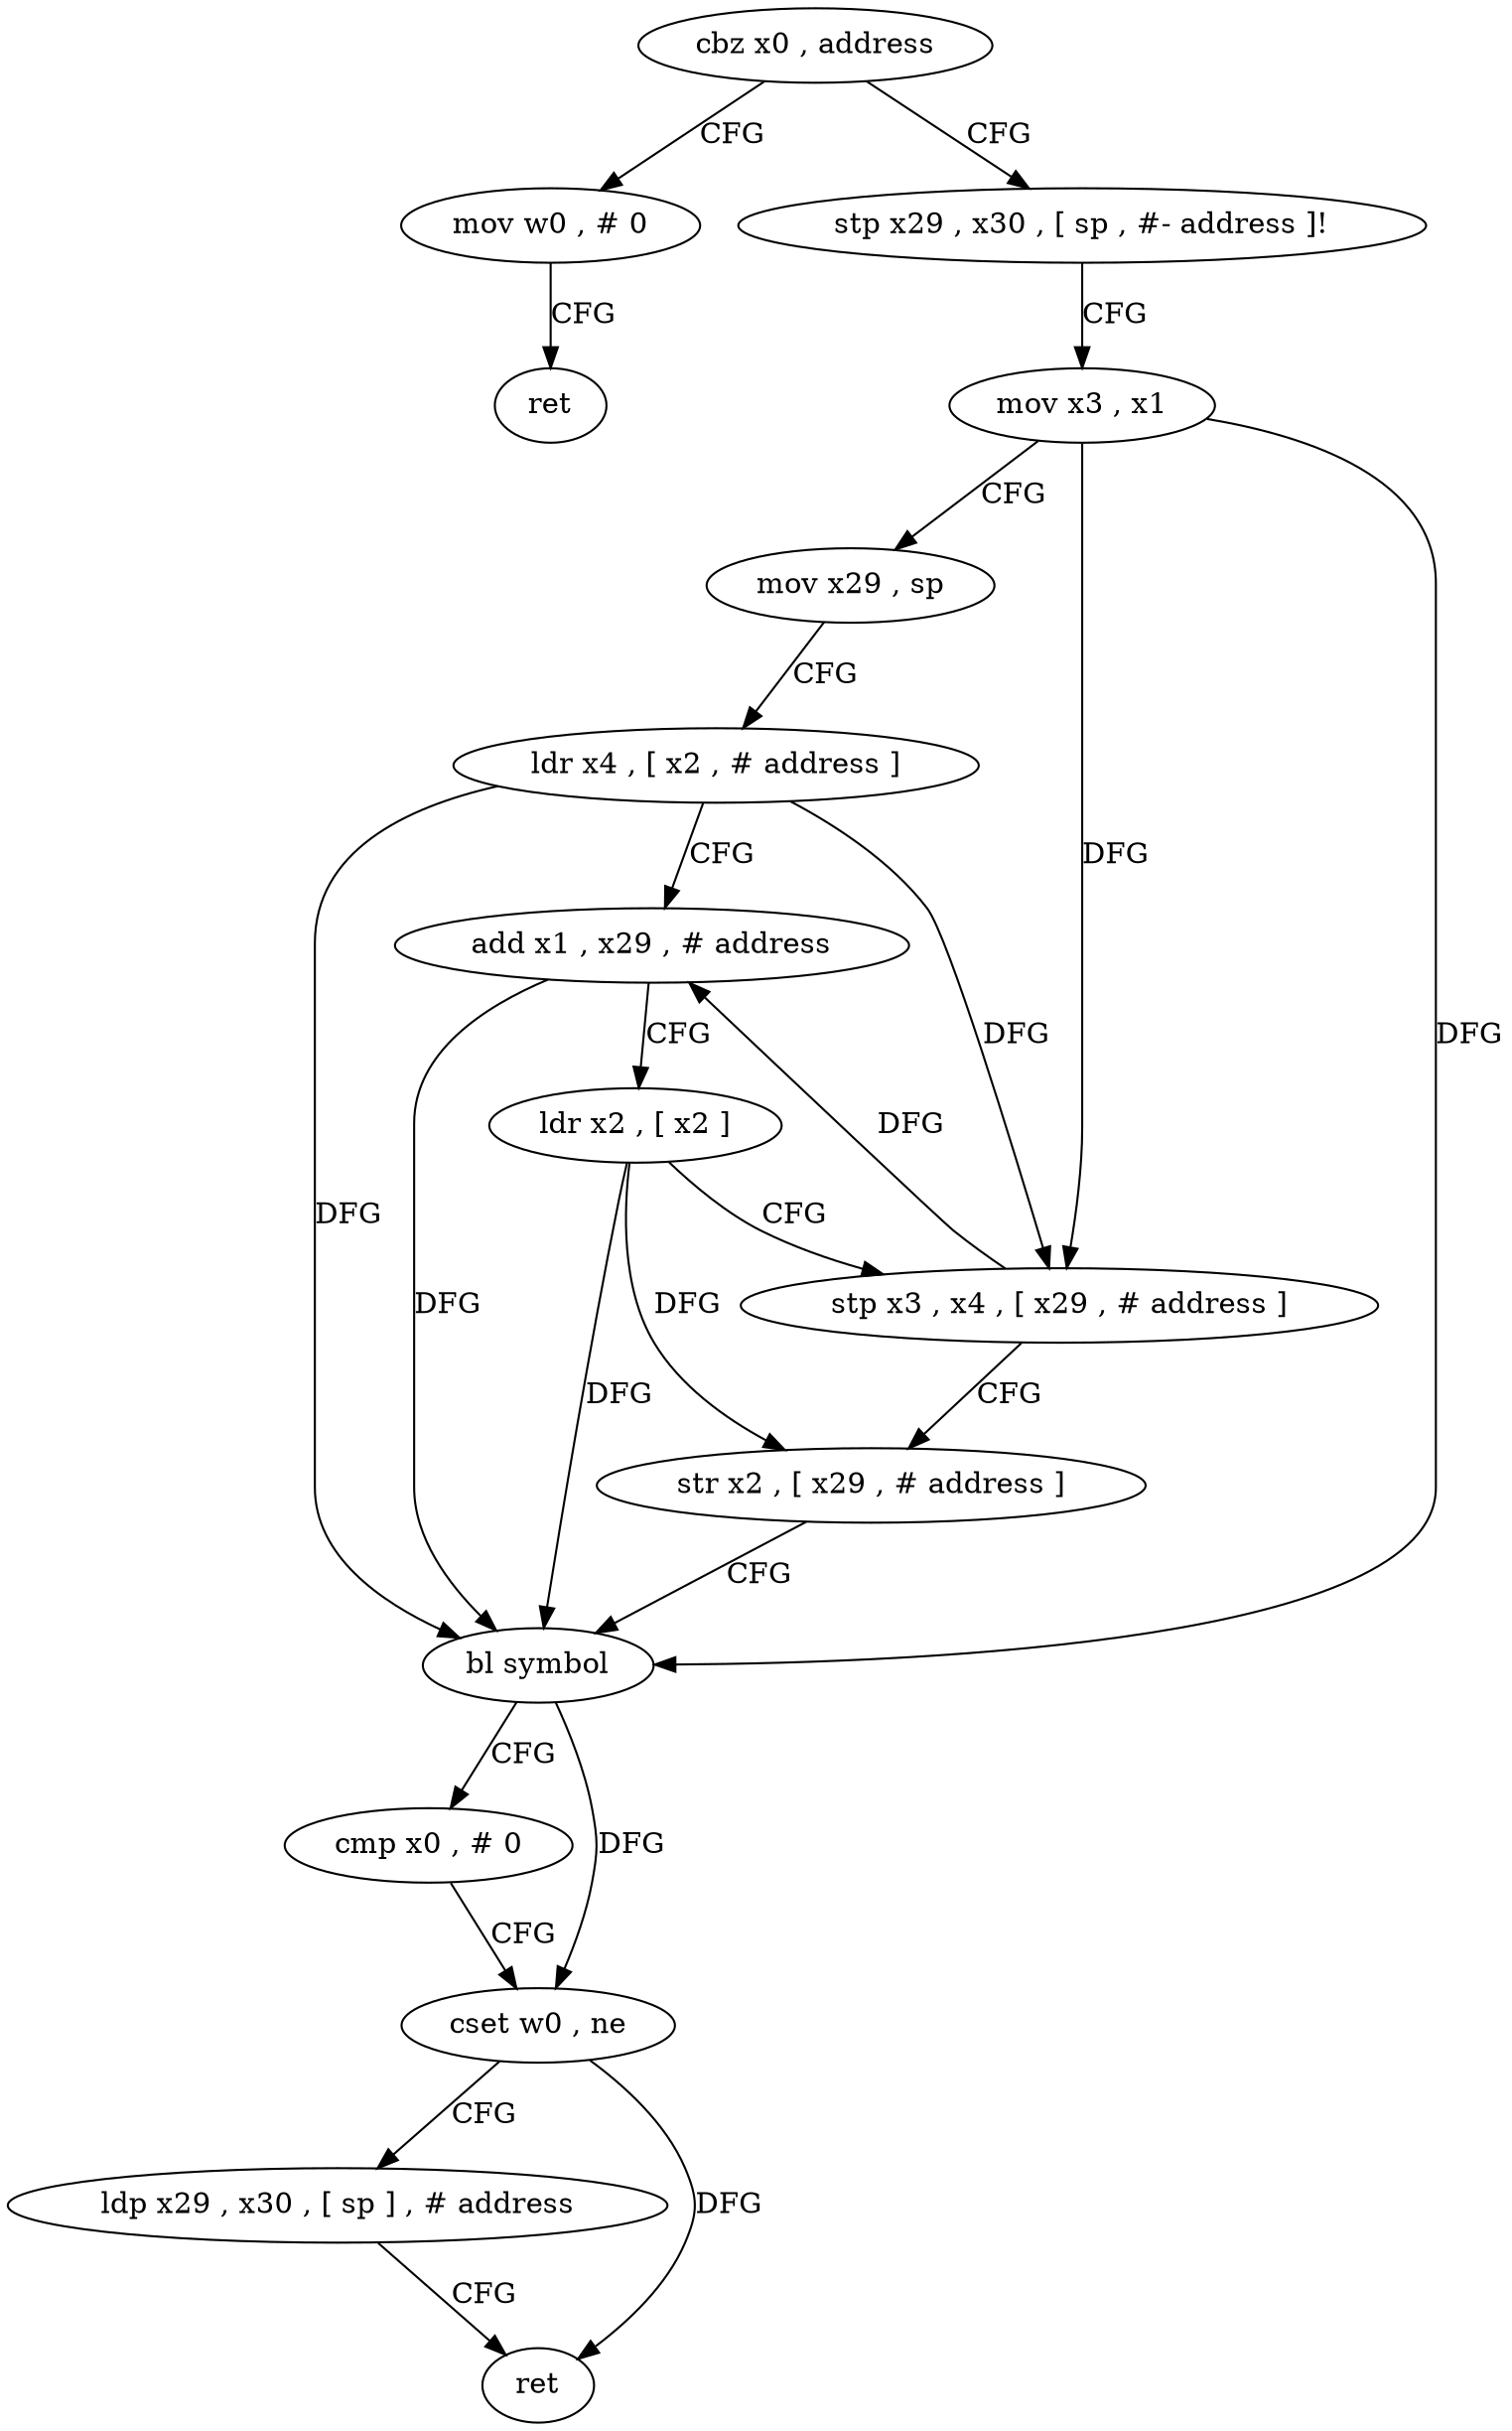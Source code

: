 digraph "func" {
"165384" [label = "cbz x0 , address" ]
"165440" [label = "mov w0 , # 0" ]
"165388" [label = "stp x29 , x30 , [ sp , #- address ]!" ]
"165444" [label = "ret" ]
"165392" [label = "mov x3 , x1" ]
"165396" [label = "mov x29 , sp" ]
"165400" [label = "ldr x4 , [ x2 , # address ]" ]
"165404" [label = "add x1 , x29 , # address" ]
"165408" [label = "ldr x2 , [ x2 ]" ]
"165412" [label = "stp x3 , x4 , [ x29 , # address ]" ]
"165416" [label = "str x2 , [ x29 , # address ]" ]
"165420" [label = "bl symbol" ]
"165424" [label = "cmp x0 , # 0" ]
"165428" [label = "cset w0 , ne" ]
"165432" [label = "ldp x29 , x30 , [ sp ] , # address" ]
"165436" [label = "ret" ]
"165384" -> "165440" [ label = "CFG" ]
"165384" -> "165388" [ label = "CFG" ]
"165440" -> "165444" [ label = "CFG" ]
"165388" -> "165392" [ label = "CFG" ]
"165392" -> "165396" [ label = "CFG" ]
"165392" -> "165412" [ label = "DFG" ]
"165392" -> "165420" [ label = "DFG" ]
"165396" -> "165400" [ label = "CFG" ]
"165400" -> "165404" [ label = "CFG" ]
"165400" -> "165412" [ label = "DFG" ]
"165400" -> "165420" [ label = "DFG" ]
"165404" -> "165408" [ label = "CFG" ]
"165404" -> "165420" [ label = "DFG" ]
"165408" -> "165412" [ label = "CFG" ]
"165408" -> "165416" [ label = "DFG" ]
"165408" -> "165420" [ label = "DFG" ]
"165412" -> "165416" [ label = "CFG" ]
"165412" -> "165404" [ label = "DFG" ]
"165416" -> "165420" [ label = "CFG" ]
"165420" -> "165424" [ label = "CFG" ]
"165420" -> "165428" [ label = "DFG" ]
"165424" -> "165428" [ label = "CFG" ]
"165428" -> "165432" [ label = "CFG" ]
"165428" -> "165436" [ label = "DFG" ]
"165432" -> "165436" [ label = "CFG" ]
}
